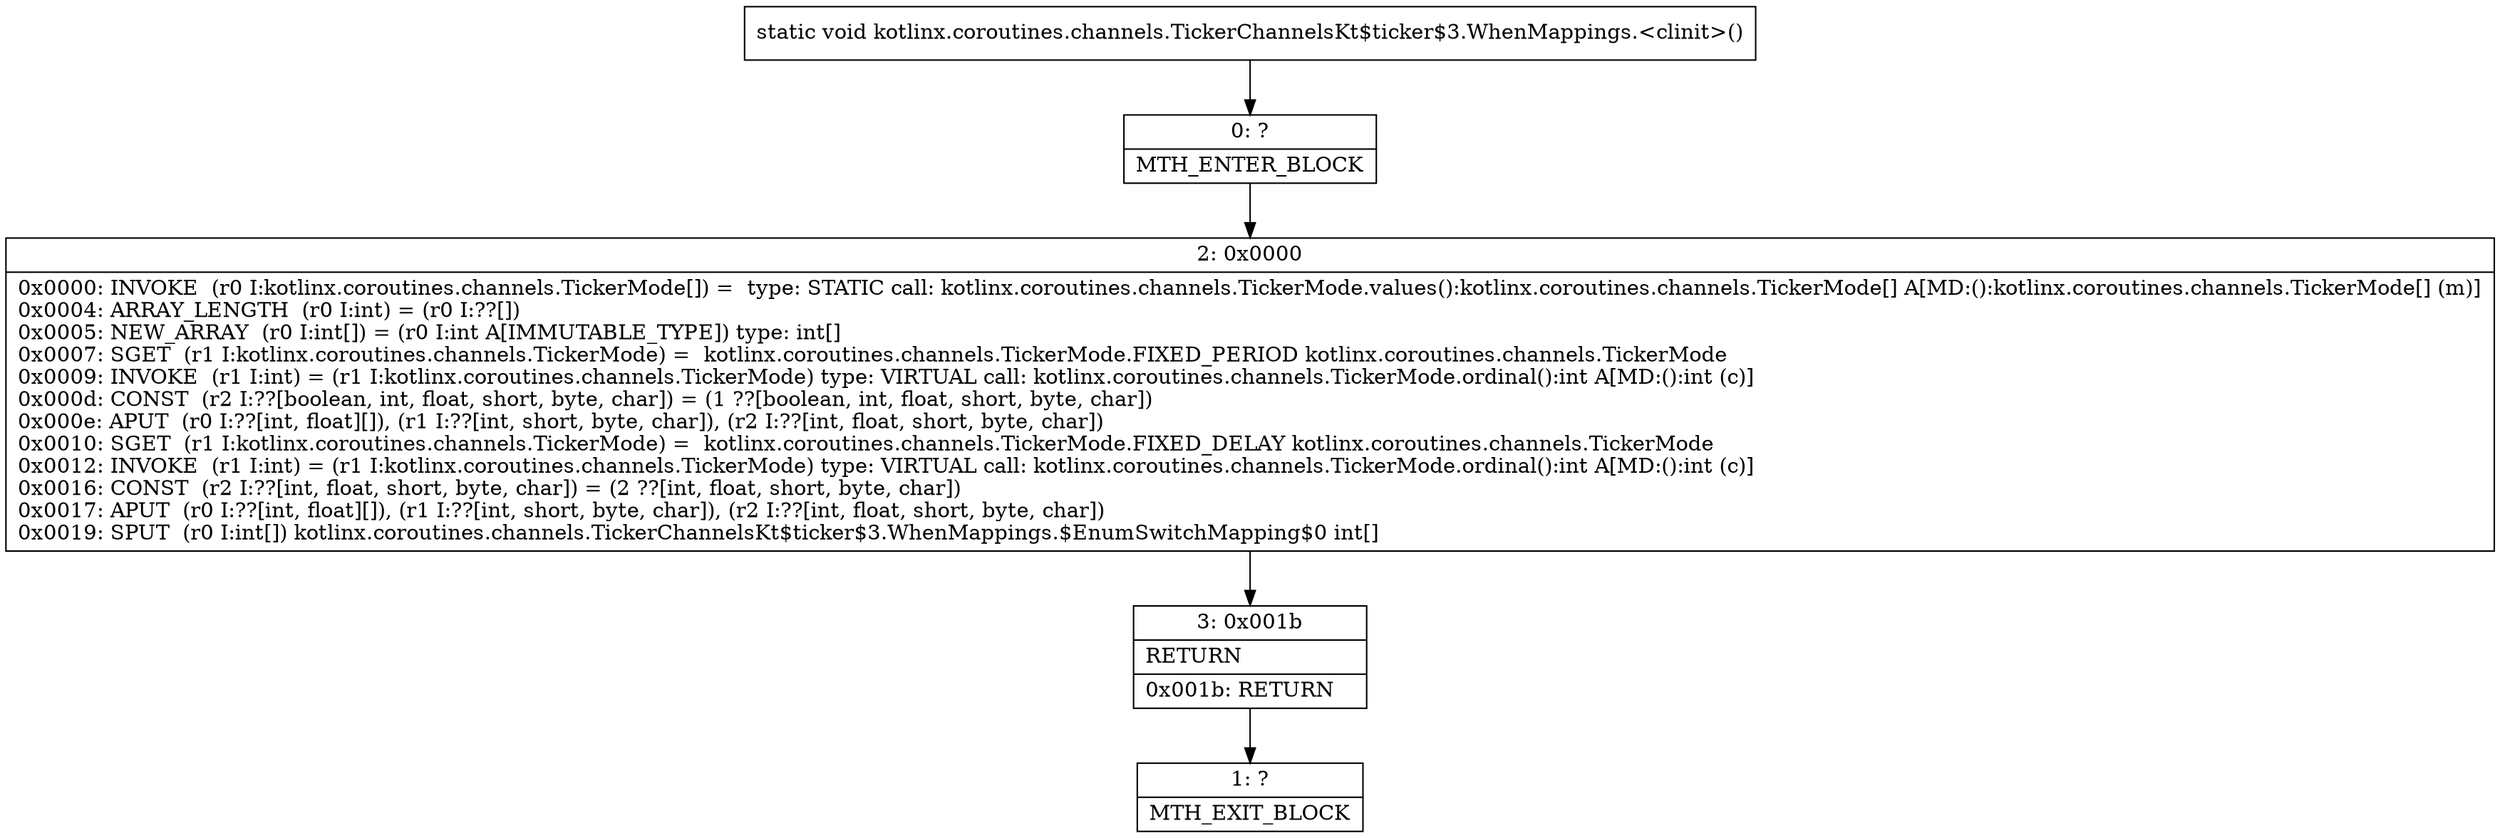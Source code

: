 digraph "CFG forkotlinx.coroutines.channels.TickerChannelsKt$ticker$3.WhenMappings.\<clinit\>()V" {
Node_0 [shape=record,label="{0\:\ ?|MTH_ENTER_BLOCK\l}"];
Node_2 [shape=record,label="{2\:\ 0x0000|0x0000: INVOKE  (r0 I:kotlinx.coroutines.channels.TickerMode[]) =  type: STATIC call: kotlinx.coroutines.channels.TickerMode.values():kotlinx.coroutines.channels.TickerMode[] A[MD:():kotlinx.coroutines.channels.TickerMode[] (m)]\l0x0004: ARRAY_LENGTH  (r0 I:int) = (r0 I:??[]) \l0x0005: NEW_ARRAY  (r0 I:int[]) = (r0 I:int A[IMMUTABLE_TYPE]) type: int[] \l0x0007: SGET  (r1 I:kotlinx.coroutines.channels.TickerMode) =  kotlinx.coroutines.channels.TickerMode.FIXED_PERIOD kotlinx.coroutines.channels.TickerMode \l0x0009: INVOKE  (r1 I:int) = (r1 I:kotlinx.coroutines.channels.TickerMode) type: VIRTUAL call: kotlinx.coroutines.channels.TickerMode.ordinal():int A[MD:():int (c)]\l0x000d: CONST  (r2 I:??[boolean, int, float, short, byte, char]) = (1 ??[boolean, int, float, short, byte, char]) \l0x000e: APUT  (r0 I:??[int, float][]), (r1 I:??[int, short, byte, char]), (r2 I:??[int, float, short, byte, char]) \l0x0010: SGET  (r1 I:kotlinx.coroutines.channels.TickerMode) =  kotlinx.coroutines.channels.TickerMode.FIXED_DELAY kotlinx.coroutines.channels.TickerMode \l0x0012: INVOKE  (r1 I:int) = (r1 I:kotlinx.coroutines.channels.TickerMode) type: VIRTUAL call: kotlinx.coroutines.channels.TickerMode.ordinal():int A[MD:():int (c)]\l0x0016: CONST  (r2 I:??[int, float, short, byte, char]) = (2 ??[int, float, short, byte, char]) \l0x0017: APUT  (r0 I:??[int, float][]), (r1 I:??[int, short, byte, char]), (r2 I:??[int, float, short, byte, char]) \l0x0019: SPUT  (r0 I:int[]) kotlinx.coroutines.channels.TickerChannelsKt$ticker$3.WhenMappings.$EnumSwitchMapping$0 int[] \l}"];
Node_3 [shape=record,label="{3\:\ 0x001b|RETURN\l|0x001b: RETURN   \l}"];
Node_1 [shape=record,label="{1\:\ ?|MTH_EXIT_BLOCK\l}"];
MethodNode[shape=record,label="{static void kotlinx.coroutines.channels.TickerChannelsKt$ticker$3.WhenMappings.\<clinit\>() }"];
MethodNode -> Node_0;Node_0 -> Node_2;
Node_2 -> Node_3;
Node_3 -> Node_1;
}

